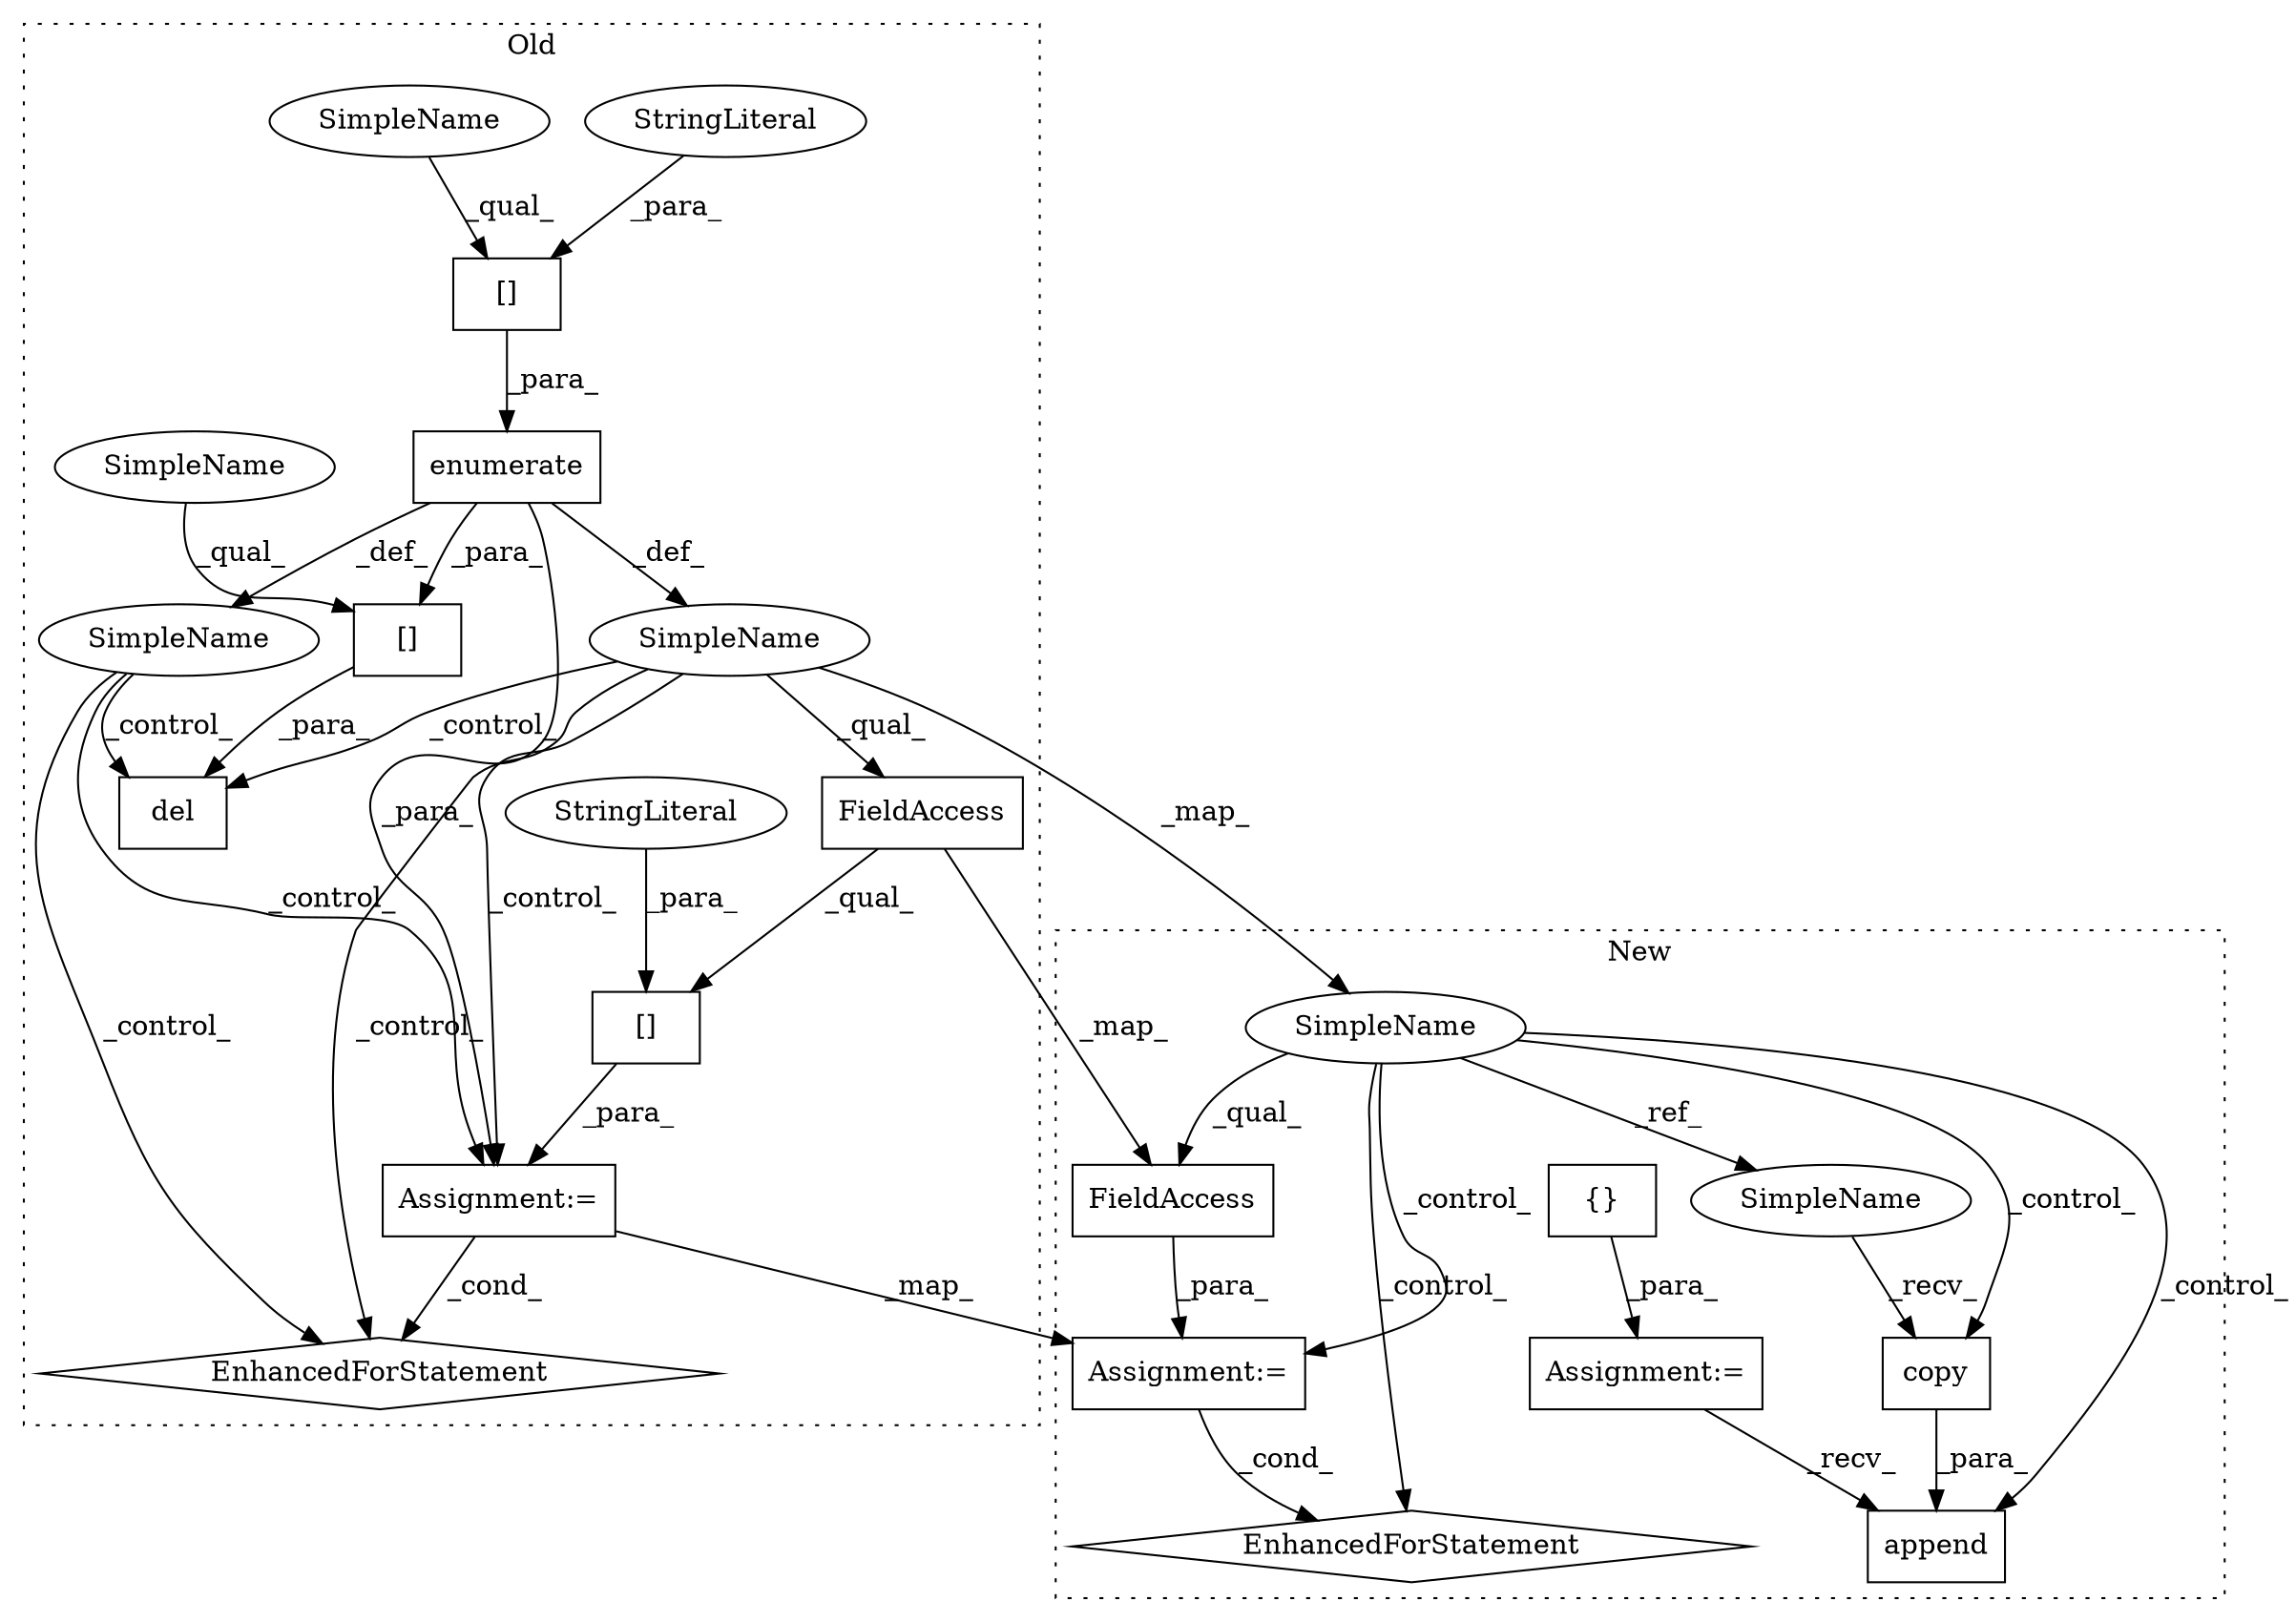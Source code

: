digraph G {
subgraph cluster0 {
1 [label="enumerate" a="32" s="740,776" l="10,1" shape="box"];
3 [label="EnhancedForStatement" a="70" s="849,951" l="61,2" shape="diamond"];
4 [label="[]" a="2" s="827,837" l="9,1" shape="box"];
5 [label="del" a="32" s="823,838" l="4,1" shape="box"];
6 [label="[]" a="2" s="750,775" l="9,1" shape="box"];
7 [label="[]" a="2" s="921,950" l="11,1" shape="box"];
9 [label="SimpleName" a="42" s="733" l="4" shape="ellipse"];
11 [label="SimpleName" a="42" s="" l="" shape="ellipse"];
12 [label="StringLiteral" a="45" s="759" l="16" shape="ellipse"];
13 [label="StringLiteral" a="45" s="932" l="18" shape="ellipse"];
16 [label="Assignment:=" a="7" s="849,951" l="61,2" shape="box"];
20 [label="FieldAccess" a="22" s="921" l="10" shape="box"];
21 [label="SimpleName" a="42" s="750" l="8" shape="ellipse"];
22 [label="SimpleName" a="42" s="827" l="8" shape="ellipse"];
label = "Old";
style="dotted";
}
subgraph cluster1 {
2 [label="copy" a="32" s="997" l="6" shape="box"];
8 [label="SimpleName" a="42" s="753" l="4" shape="ellipse"];
10 [label="EnhancedForStatement" a="70" s="814,896" l="61,2" shape="diamond"];
14 [label="append" a="32" s="985,1003" l="7,1" shape="box"];
15 [label="{}" a="4" s="688" l="2" shape="box"];
17 [label="Assignment:=" a="7" s="814,896" l="61,2" shape="box"];
18 [label="Assignment:=" a="7" s="678" l="1" shape="box"];
19 [label="FieldAccess" a="22" s="886" l="10" shape="box"];
23 [label="SimpleName" a="42" s="992" l="4" shape="ellipse"];
label = "New";
style="dotted";
}
1 -> 9 [label="_def_"];
1 -> 11 [label="_def_"];
1 -> 16 [label="_para_"];
1 -> 4 [label="_para_"];
2 -> 14 [label="_para_"];
4 -> 5 [label="_para_"];
6 -> 1 [label="_para_"];
7 -> 16 [label="_para_"];
8 -> 2 [label="_control_"];
8 -> 17 [label="_control_"];
8 -> 23 [label="_ref_"];
8 -> 10 [label="_control_"];
8 -> 19 [label="_qual_"];
8 -> 14 [label="_control_"];
9 -> 8 [label="_map_"];
9 -> 5 [label="_control_"];
9 -> 3 [label="_control_"];
9 -> 20 [label="_qual_"];
9 -> 16 [label="_control_"];
11 -> 3 [label="_control_"];
11 -> 16 [label="_control_"];
11 -> 5 [label="_control_"];
12 -> 6 [label="_para_"];
13 -> 7 [label="_para_"];
15 -> 18 [label="_para_"];
16 -> 3 [label="_cond_"];
16 -> 17 [label="_map_"];
17 -> 10 [label="_cond_"];
18 -> 14 [label="_recv_"];
19 -> 17 [label="_para_"];
20 -> 7 [label="_qual_"];
20 -> 19 [label="_map_"];
21 -> 6 [label="_qual_"];
22 -> 4 [label="_qual_"];
23 -> 2 [label="_recv_"];
}